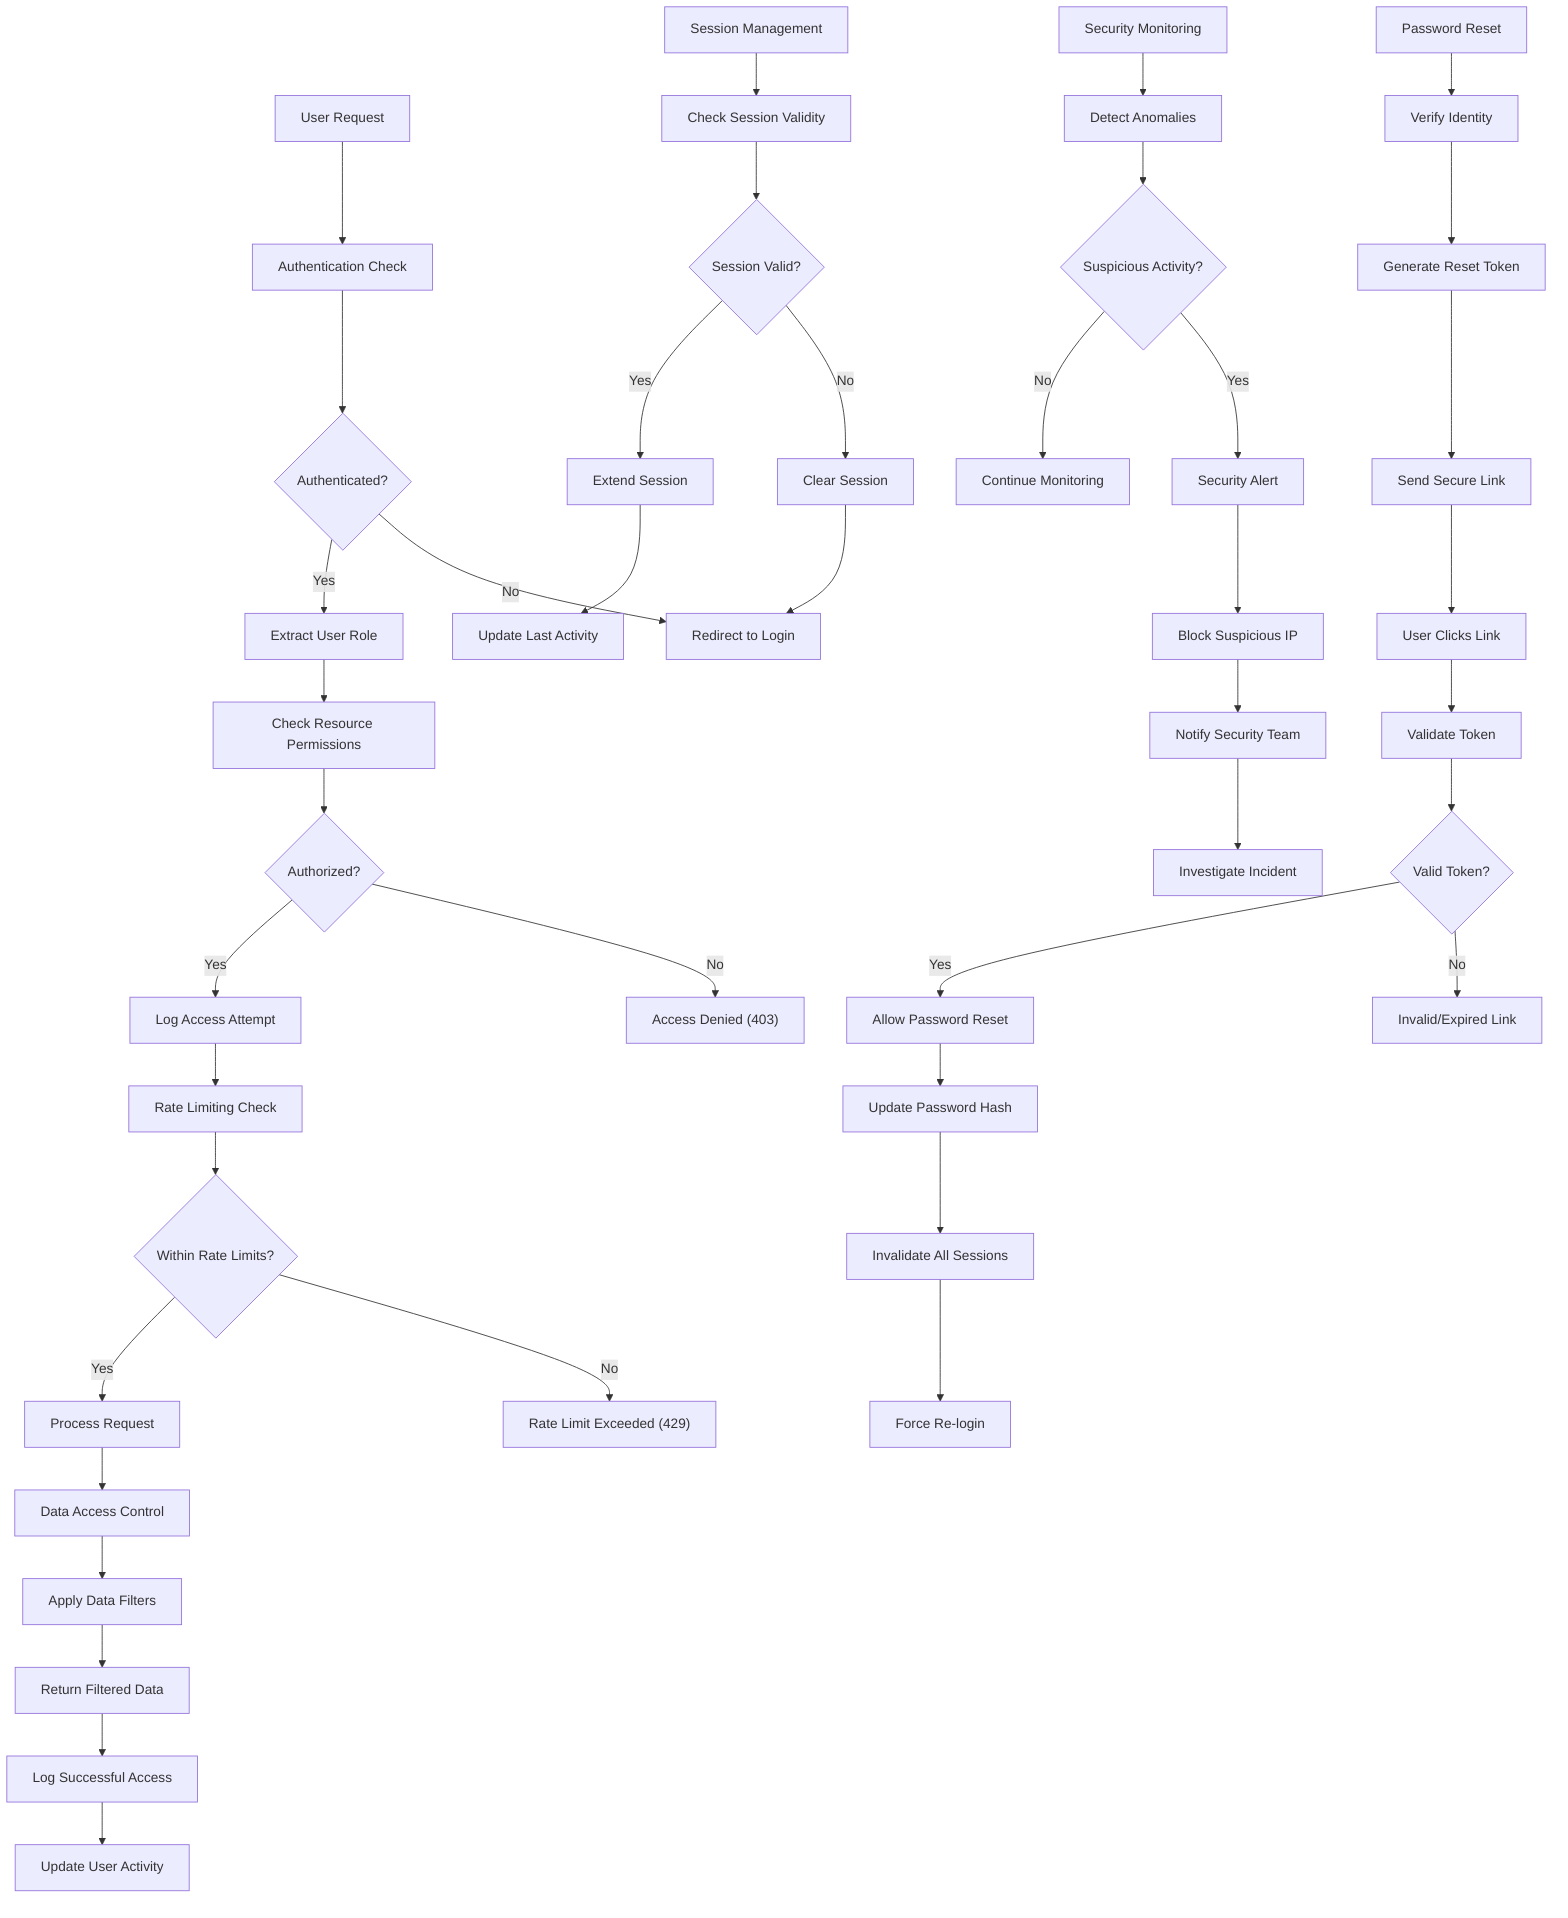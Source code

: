 graph TD
    A["User Request"] --> B["Authentication Check"]
    B --> C{"Authenticated?"}
    C -->|No| D["Redirect to Login"]
    C -->|Yes| E["Extract User Role"]
    
    E --> F["Check Resource Permissions"]
    F --> G{"Authorized?"}
    G -->|No| H["Access Denied (403)"]
    G -->|Yes| I["Log Access Attempt"]
    
    I --> J["Rate Limiting Check"]
    J --> K{"Within Rate Limits?"}
    K -->|No| L["Rate Limit Exceeded (429)"]
    K -->|Yes| M["Process Request"]
    
    M --> N["Data Access Control"]
    N --> O["Apply Data Filters"]
    O --> P["Return Filtered Data"]
    
    P --> Q["Log Successful Access"]
    Q --> R["Update User Activity"]
    
    S["Security Monitoring"] --> T["Detect Anomalies"]
    T --> U{"Suspicious Activity?"}
    U -->|Yes| V["Security Alert"]
    U -->|No| W["Continue Monitoring"]
    
    V --> X["Block Suspicious IP"]
    X --> Y["Notify Security Team"]
    Y --> Z["Investigate Incident"]
    
    AA["Password Reset"] --> BB["Verify Identity"]
    BB --> CC["Generate Reset Token"]
    CC --> DD["Send Secure Link"]
    DD --> EE["User Clicks Link"]
    EE --> FF["Validate Token"]
    FF --> GG{"Valid Token?"}
    GG -->|No| HH["Invalid/Expired Link"]
    GG -->|Yes| II["Allow Password Reset"]
    II --> JJ["Update Password Hash"]
    JJ --> KK["Invalidate All Sessions"]
    KK --> LL["Force Re-login"]
    
    MM["Session Management"] --> NN["Check Session Validity"]
    NN --> OO{"Session Valid?"}
    OO -->|No| PP["Clear Session"]
    OO -->|Yes| QQ["Extend Session"]
    PP --> D
    QQ --> RR["Update Last Activity"]